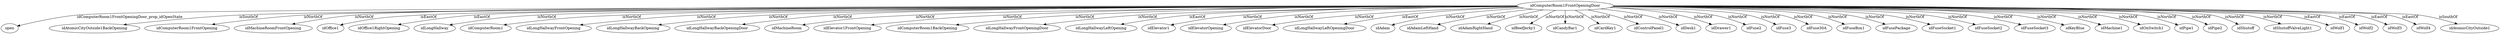 strict digraph  {
idComputerRoom1FrontOpeningDoor [node_type=entity_node];
open [node_type=property_node];
idAtomicCityOutside1BackOpening [node_type=entity_node];
idComputerRoom1FrontOpening [node_type=entity_node];
idMachineRoomFrontOpening [node_type=entity_node];
idOffice1 [node_type=entity_node];
idOffice1RightOpening [node_type=entity_node];
idLongHallway [node_type=entity_node];
idComputerRoom1 [node_type=entity_node];
idLongHallwayFrontOpening [node_type=entity_node];
idLongHallwayBackOpening [node_type=entity_node];
idLongHallwayBackOpeningDoor [node_type=entity_node];
idMachineRoom [node_type=entity_node];
idElevator1FrontOpening [node_type=entity_node];
idComputerRoom1BackOpening [node_type=entity_node];
idLongHallwayFrontOpeningDoor [node_type=entity_node];
idLongHallwayLeftOpening [node_type=entity_node];
idElevator1 [node_type=entity_node];
idElevatorOpening [node_type=entity_node];
idElevatorDoor [node_type=entity_node];
idLongHallwayLeftOpeningDoor [node_type=entity_node];
idAdam [node_type=entity_node];
idAdamLeftHand [node_type=entity_node];
idAdamRightHand [node_type=entity_node];
idBeefJerky1 [node_type=entity_node];
idCandyBar1 [node_type=entity_node];
idCardKey1 [node_type=entity_node];
idControlPanel1 [node_type=entity_node];
idDesk1 [node_type=entity_node];
idDrawer1 [node_type=entity_node];
idFuse2 [node_type=entity_node];
idFuse3 [node_type=entity_node];
idFuse30A [node_type=entity_node];
idFuseBox1 [node_type=entity_node];
idFusePackage [node_type=entity_node];
idFuseSocket1 [node_type=entity_node];
idFuseSocket2 [node_type=entity_node];
idFuseSocket3 [node_type=entity_node];
idKeyBlue [node_type=entity_node];
idMachine1 [node_type=entity_node];
idOnSwitch1 [node_type=entity_node];
idPipe1 [node_type=entity_node];
idPipe2 [node_type=entity_node];
idShutoff [node_type=entity_node];
idShutoffValveLight1 [node_type=entity_node];
idWolf1 [node_type=entity_node];
idWolf2 [node_type=entity_node];
idWolf3 [node_type=entity_node];
idWolf4 [node_type=entity_node];
idAtomicCityOutside1 [node_type=entity_node];
idComputerRoom1FrontOpeningDoor -> open  [edge_type=property, label=idComputerRoom1FrontOpeningDoor_prop_idOpenState];
idComputerRoom1FrontOpeningDoor -> idAtomicCityOutside1BackOpening  [edge_type=relationship, label=isSouthOf];
idComputerRoom1FrontOpeningDoor -> idComputerRoom1FrontOpening  [edge_type=relationship, label=isNorthOf];
idComputerRoom1FrontOpeningDoor -> idMachineRoomFrontOpening  [edge_type=relationship, label=isNorthOf];
idComputerRoom1FrontOpeningDoor -> idOffice1  [edge_type=relationship, label=isEastOf];
idComputerRoom1FrontOpeningDoor -> idOffice1RightOpening  [edge_type=relationship, label=isEastOf];
idComputerRoom1FrontOpeningDoor -> idLongHallway  [edge_type=relationship, label=isNorthOf];
idComputerRoom1FrontOpeningDoor -> idComputerRoom1  [edge_type=relationship, label=isNorthOf];
idComputerRoom1FrontOpeningDoor -> idLongHallwayFrontOpening  [edge_type=relationship, label=isNorthOf];
idComputerRoom1FrontOpeningDoor -> idLongHallwayBackOpening  [edge_type=relationship, label=isNorthOf];
idComputerRoom1FrontOpeningDoor -> idLongHallwayBackOpeningDoor  [edge_type=relationship, label=isNorthOf];
idComputerRoom1FrontOpeningDoor -> idMachineRoom  [edge_type=relationship, label=isNorthOf];
idComputerRoom1FrontOpeningDoor -> idElevator1FrontOpening  [edge_type=relationship, label=isNorthOf];
idComputerRoom1FrontOpeningDoor -> idComputerRoom1BackOpening  [edge_type=relationship, label=isNorthOf];
idComputerRoom1FrontOpeningDoor -> idLongHallwayFrontOpeningDoor  [edge_type=relationship, label=isNorthOf];
idComputerRoom1FrontOpeningDoor -> idLongHallwayLeftOpening  [edge_type=relationship, label=isEastOf];
idComputerRoom1FrontOpeningDoor -> idElevator1  [edge_type=relationship, label=isNorthOf];
idComputerRoom1FrontOpeningDoor -> idElevatorOpening  [edge_type=relationship, label=isNorthOf];
idComputerRoom1FrontOpeningDoor -> idElevatorDoor  [edge_type=relationship, label=isNorthOf];
idComputerRoom1FrontOpeningDoor -> idLongHallwayLeftOpeningDoor  [edge_type=relationship, label=isEastOf];
idComputerRoom1FrontOpeningDoor -> idAdam  [edge_type=relationship, label=isNorthOf];
idComputerRoom1FrontOpeningDoor -> idAdamLeftHand  [edge_type=relationship, label=isNorthOf];
idComputerRoom1FrontOpeningDoor -> idAdamRightHand  [edge_type=relationship, label=isNorthOf];
idComputerRoom1FrontOpeningDoor -> idBeefJerky1  [edge_type=relationship, label=isNorthOf];
idComputerRoom1FrontOpeningDoor -> idCandyBar1  [edge_type=relationship, label=isNorthOf];
idComputerRoom1FrontOpeningDoor -> idCardKey1  [edge_type=relationship, label=isNorthOf];
idComputerRoom1FrontOpeningDoor -> idControlPanel1  [edge_type=relationship, label=isNorthOf];
idComputerRoom1FrontOpeningDoor -> idDesk1  [edge_type=relationship, label=isNorthOf];
idComputerRoom1FrontOpeningDoor -> idDrawer1  [edge_type=relationship, label=isNorthOf];
idComputerRoom1FrontOpeningDoor -> idFuse2  [edge_type=relationship, label=isNorthOf];
idComputerRoom1FrontOpeningDoor -> idFuse3  [edge_type=relationship, label=isNorthOf];
idComputerRoom1FrontOpeningDoor -> idFuse30A  [edge_type=relationship, label=isNorthOf];
idComputerRoom1FrontOpeningDoor -> idFuseBox1  [edge_type=relationship, label=isNorthOf];
idComputerRoom1FrontOpeningDoor -> idFusePackage  [edge_type=relationship, label=isNorthOf];
idComputerRoom1FrontOpeningDoor -> idFuseSocket1  [edge_type=relationship, label=isNorthOf];
idComputerRoom1FrontOpeningDoor -> idFuseSocket2  [edge_type=relationship, label=isNorthOf];
idComputerRoom1FrontOpeningDoor -> idFuseSocket3  [edge_type=relationship, label=isNorthOf];
idComputerRoom1FrontOpeningDoor -> idKeyBlue  [edge_type=relationship, label=isNorthOf];
idComputerRoom1FrontOpeningDoor -> idMachine1  [edge_type=relationship, label=isNorthOf];
idComputerRoom1FrontOpeningDoor -> idOnSwitch1  [edge_type=relationship, label=isNorthOf];
idComputerRoom1FrontOpeningDoor -> idPipe1  [edge_type=relationship, label=isNorthOf];
idComputerRoom1FrontOpeningDoor -> idPipe2  [edge_type=relationship, label=isNorthOf];
idComputerRoom1FrontOpeningDoor -> idShutoff  [edge_type=relationship, label=isNorthOf];
idComputerRoom1FrontOpeningDoor -> idShutoffValveLight1  [edge_type=relationship, label=isNorthOf];
idComputerRoom1FrontOpeningDoor -> idWolf1  [edge_type=relationship, label=isEastOf];
idComputerRoom1FrontOpeningDoor -> idWolf2  [edge_type=relationship, label=isEastOf];
idComputerRoom1FrontOpeningDoor -> idWolf3  [edge_type=relationship, label=isEastOf];
idComputerRoom1FrontOpeningDoor -> idWolf4  [edge_type=relationship, label=isEastOf];
idComputerRoom1FrontOpeningDoor -> idAtomicCityOutside1  [edge_type=relationship, label=isSouthOf];
}

